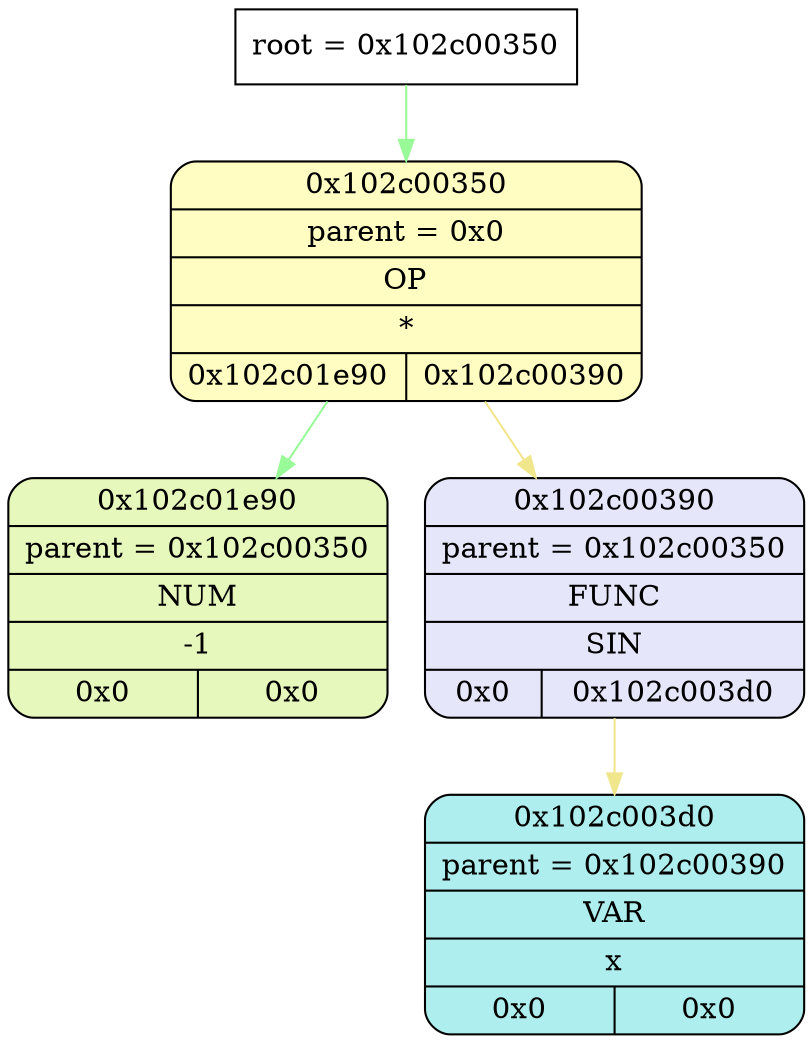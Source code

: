 digraph
{
    node_info[shape = record, label = "{root = 0x102c00350}"];

    node_info->node_0x102c00350 [color = "#98FB98"];
    node_0x102c00350[shape = Mrecord, label = "{{0x102c00350} | {parent =  0x0} | {OP} | {*} | {0x102c01e90 | 0x102c00390}}",
                style="filled", fillcolor="#FFFDC2"];
    node_0x102c01e90[shape = Mrecord, label = "{{0x102c01e90} | {parent =  0x102c00350} | {NUM} | {-1} | {0x0 | 0x0}}",
                style="filled", fillcolor="#E7F8BC"];
    node_0x102c00390[shape = Mrecord, label = "{{0x102c00390} | {parent =  0x102c00350} | {FUNC} | {SIN} | {0x0 | 0x102c003d0}}",
                style="filled", fillcolor="#E6E6FA"];
    node_0x102c003d0[shape = Mrecord, label = "{{0x102c003d0} | {parent =  0x102c00390} | {VAR} | {x} | {0x0 | 0x0}}",
                style="filled", fillcolor="#AFEEEE"];
    node_0x102c00350->node_0x102c01e90 [color = "#98FB98"];
    node_0x102c00350->node_0x102c00390 [color = "#F0E68C"];
    node_0x102c00390->node_0x102c003d0 [color = "#F0E68C"];
}